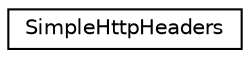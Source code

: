 digraph "Graphical Class Hierarchy"
{
  edge [fontname="Helvetica",fontsize="10",labelfontname="Helvetica",labelfontsize="10"];
  node [fontname="Helvetica",fontsize="10",shape=record];
  rankdir="LR";
  Node1 [label="SimpleHttpHeaders",height=0.2,width=0.4,color="black", fillcolor="white", style="filled",URL="$class_simple_http_headers.html"];
}
